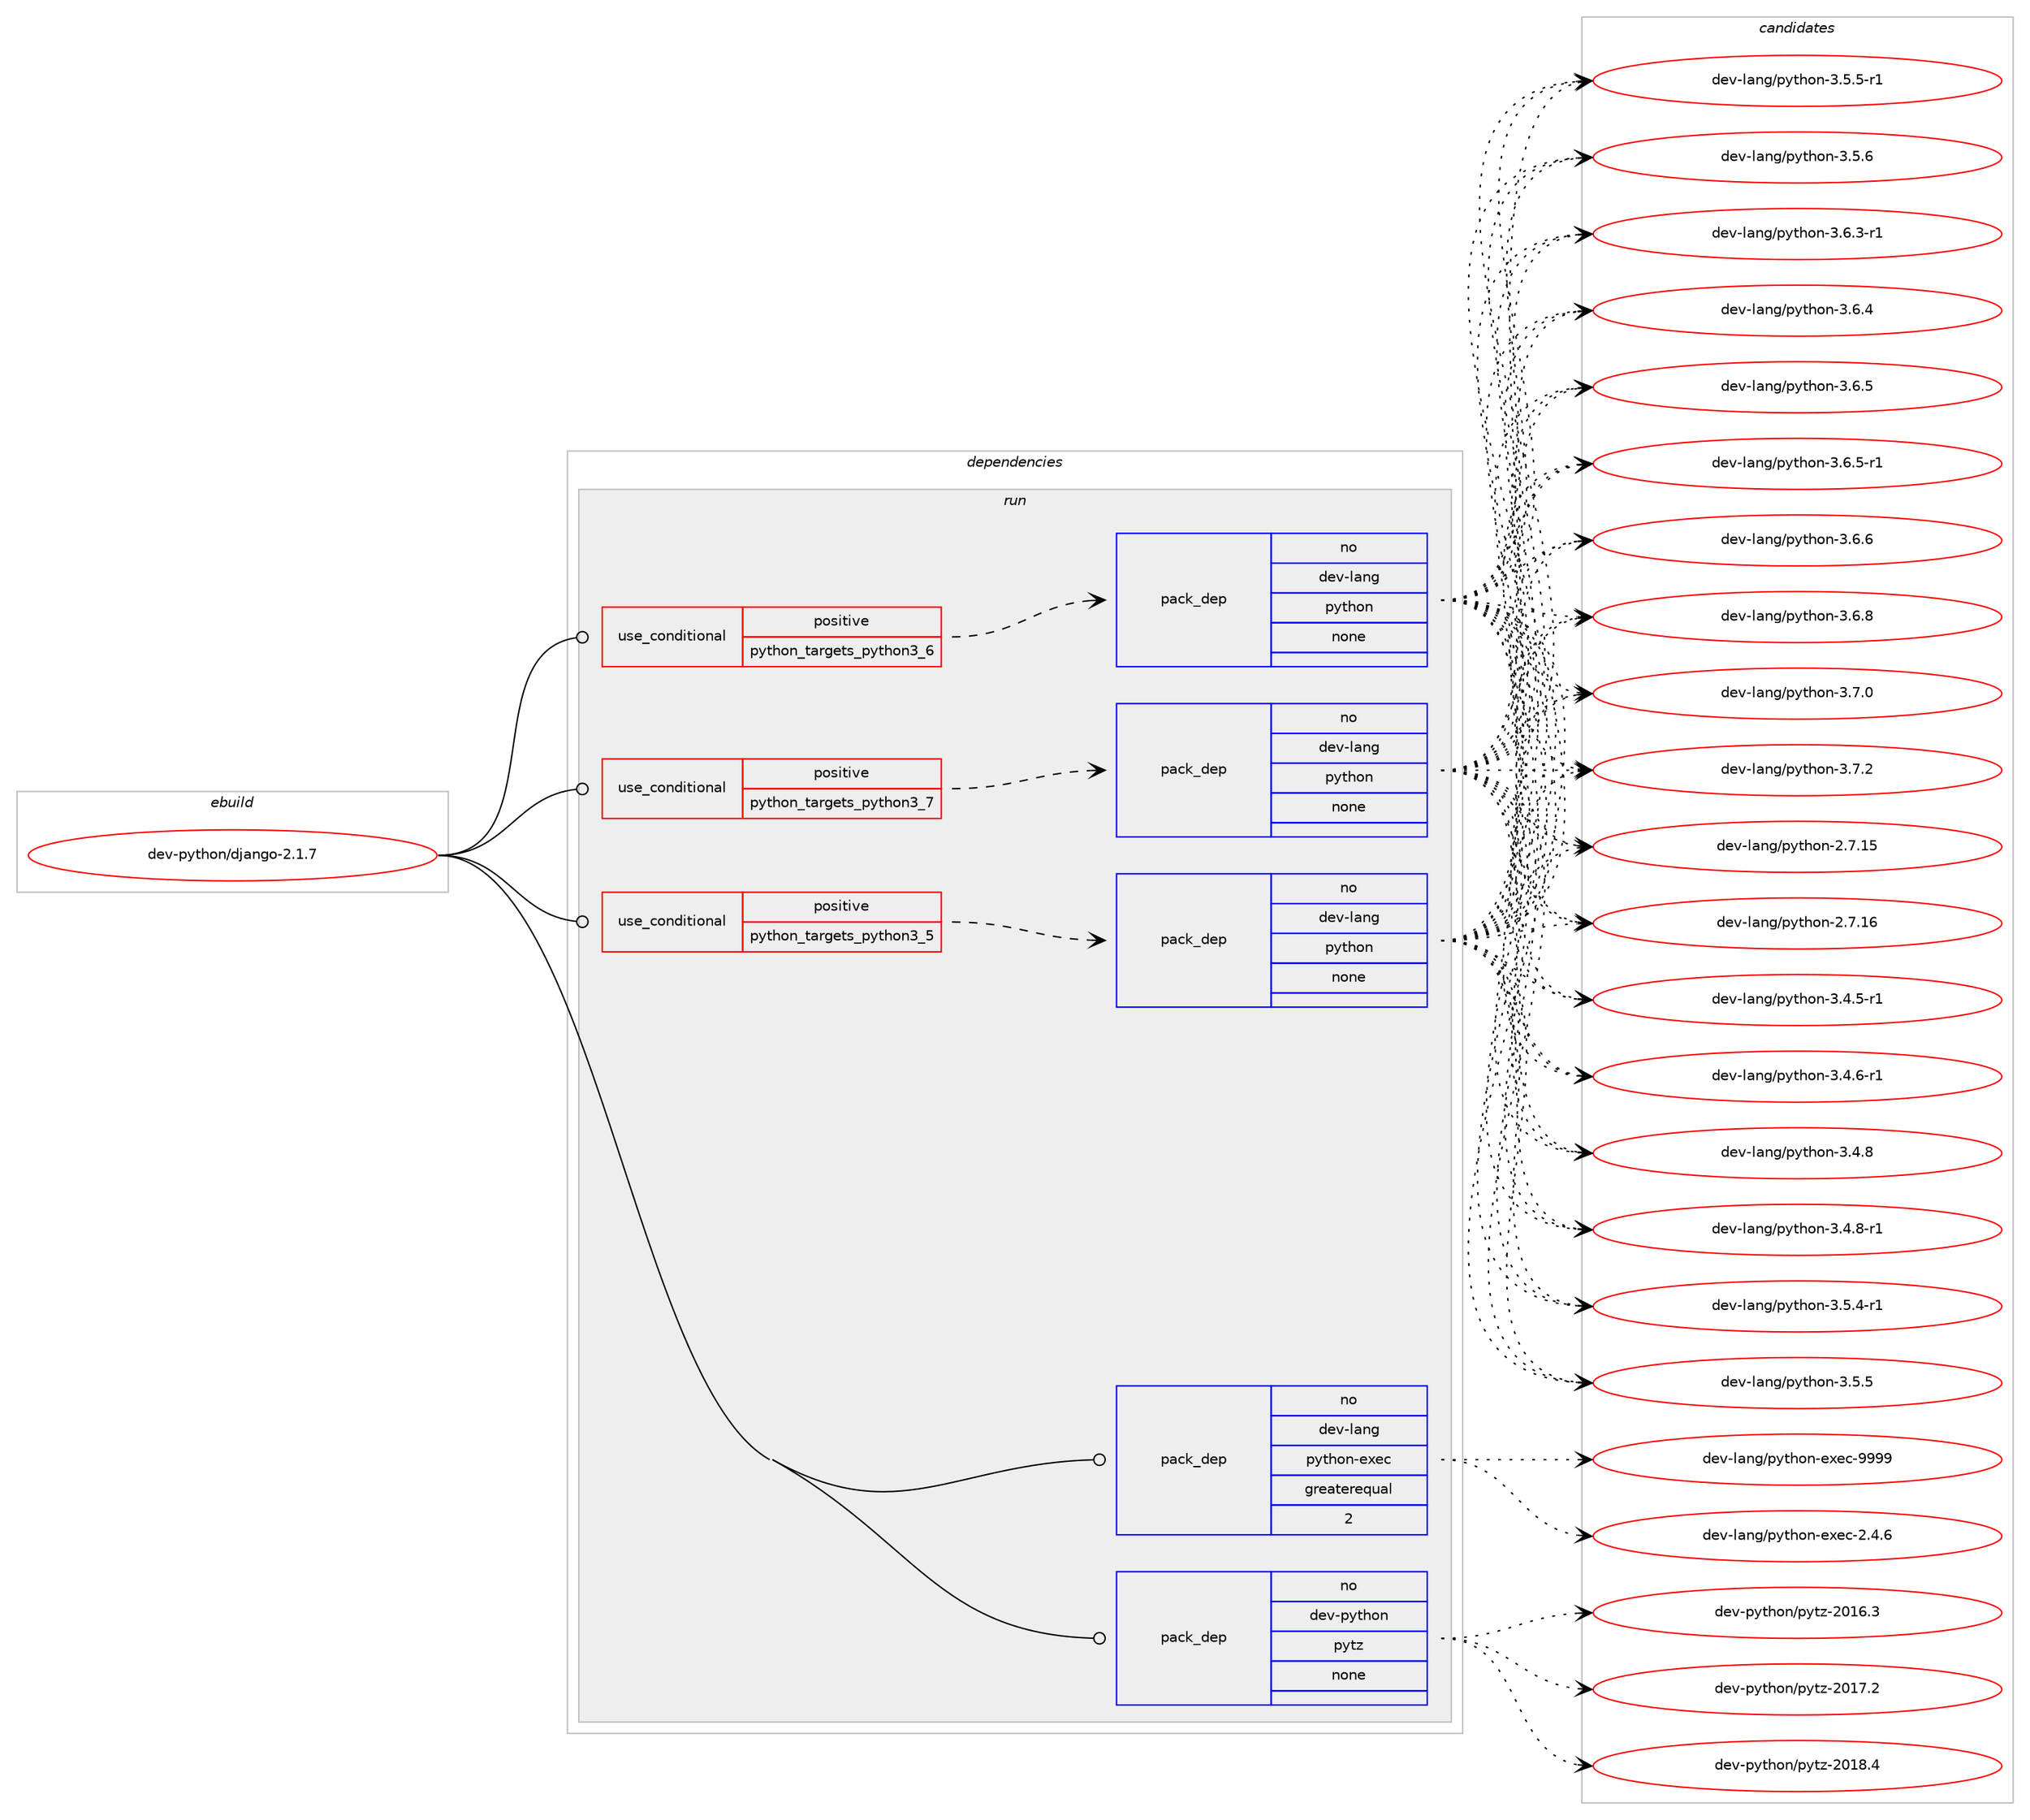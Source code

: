 digraph prolog {

# *************
# Graph options
# *************

newrank=true;
concentrate=true;
compound=true;
graph [rankdir=LR,fontname=Helvetica,fontsize=10,ranksep=1.5];#, ranksep=2.5, nodesep=0.2];
edge  [arrowhead=vee];
node  [fontname=Helvetica,fontsize=10];

# **********
# The ebuild
# **********

subgraph cluster_leftcol {
color=gray;
rank=same;
label=<<i>ebuild</i>>;
id [label="dev-python/django-2.1.7", color=red, width=4, href="../dev-python/django-2.1.7.svg"];
}

# ****************
# The dependencies
# ****************

subgraph cluster_midcol {
color=gray;
label=<<i>dependencies</i>>;
subgraph cluster_compile {
fillcolor="#eeeeee";
style=filled;
label=<<i>compile</i>>;
}
subgraph cluster_compileandrun {
fillcolor="#eeeeee";
style=filled;
label=<<i>compile and run</i>>;
}
subgraph cluster_run {
fillcolor="#eeeeee";
style=filled;
label=<<i>run</i>>;
subgraph cond373315 {
dependency1406096 [label=<<TABLE BORDER="0" CELLBORDER="1" CELLSPACING="0" CELLPADDING="4"><TR><TD ROWSPAN="3" CELLPADDING="10">use_conditional</TD></TR><TR><TD>positive</TD></TR><TR><TD>python_targets_python3_5</TD></TR></TABLE>>, shape=none, color=red];
subgraph pack1009525 {
dependency1406097 [label=<<TABLE BORDER="0" CELLBORDER="1" CELLSPACING="0" CELLPADDING="4" WIDTH="220"><TR><TD ROWSPAN="6" CELLPADDING="30">pack_dep</TD></TR><TR><TD WIDTH="110">no</TD></TR><TR><TD>dev-lang</TD></TR><TR><TD>python</TD></TR><TR><TD>none</TD></TR><TR><TD></TD></TR></TABLE>>, shape=none, color=blue];
}
dependency1406096:e -> dependency1406097:w [weight=20,style="dashed",arrowhead="vee"];
}
id:e -> dependency1406096:w [weight=20,style="solid",arrowhead="odot"];
subgraph cond373316 {
dependency1406098 [label=<<TABLE BORDER="0" CELLBORDER="1" CELLSPACING="0" CELLPADDING="4"><TR><TD ROWSPAN="3" CELLPADDING="10">use_conditional</TD></TR><TR><TD>positive</TD></TR><TR><TD>python_targets_python3_6</TD></TR></TABLE>>, shape=none, color=red];
subgraph pack1009526 {
dependency1406099 [label=<<TABLE BORDER="0" CELLBORDER="1" CELLSPACING="0" CELLPADDING="4" WIDTH="220"><TR><TD ROWSPAN="6" CELLPADDING="30">pack_dep</TD></TR><TR><TD WIDTH="110">no</TD></TR><TR><TD>dev-lang</TD></TR><TR><TD>python</TD></TR><TR><TD>none</TD></TR><TR><TD></TD></TR></TABLE>>, shape=none, color=blue];
}
dependency1406098:e -> dependency1406099:w [weight=20,style="dashed",arrowhead="vee"];
}
id:e -> dependency1406098:w [weight=20,style="solid",arrowhead="odot"];
subgraph cond373317 {
dependency1406100 [label=<<TABLE BORDER="0" CELLBORDER="1" CELLSPACING="0" CELLPADDING="4"><TR><TD ROWSPAN="3" CELLPADDING="10">use_conditional</TD></TR><TR><TD>positive</TD></TR><TR><TD>python_targets_python3_7</TD></TR></TABLE>>, shape=none, color=red];
subgraph pack1009527 {
dependency1406101 [label=<<TABLE BORDER="0" CELLBORDER="1" CELLSPACING="0" CELLPADDING="4" WIDTH="220"><TR><TD ROWSPAN="6" CELLPADDING="30">pack_dep</TD></TR><TR><TD WIDTH="110">no</TD></TR><TR><TD>dev-lang</TD></TR><TR><TD>python</TD></TR><TR><TD>none</TD></TR><TR><TD></TD></TR></TABLE>>, shape=none, color=blue];
}
dependency1406100:e -> dependency1406101:w [weight=20,style="dashed",arrowhead="vee"];
}
id:e -> dependency1406100:w [weight=20,style="solid",arrowhead="odot"];
subgraph pack1009528 {
dependency1406102 [label=<<TABLE BORDER="0" CELLBORDER="1" CELLSPACING="0" CELLPADDING="4" WIDTH="220"><TR><TD ROWSPAN="6" CELLPADDING="30">pack_dep</TD></TR><TR><TD WIDTH="110">no</TD></TR><TR><TD>dev-lang</TD></TR><TR><TD>python-exec</TD></TR><TR><TD>greaterequal</TD></TR><TR><TD>2</TD></TR></TABLE>>, shape=none, color=blue];
}
id:e -> dependency1406102:w [weight=20,style="solid",arrowhead="odot"];
subgraph pack1009529 {
dependency1406103 [label=<<TABLE BORDER="0" CELLBORDER="1" CELLSPACING="0" CELLPADDING="4" WIDTH="220"><TR><TD ROWSPAN="6" CELLPADDING="30">pack_dep</TD></TR><TR><TD WIDTH="110">no</TD></TR><TR><TD>dev-python</TD></TR><TR><TD>pytz</TD></TR><TR><TD>none</TD></TR><TR><TD></TD></TR></TABLE>>, shape=none, color=blue];
}
id:e -> dependency1406103:w [weight=20,style="solid",arrowhead="odot"];
}
}

# **************
# The candidates
# **************

subgraph cluster_choices {
rank=same;
color=gray;
label=<<i>candidates</i>>;

subgraph choice1009525 {
color=black;
nodesep=1;
choice10010111845108971101034711212111610411111045504655464953 [label="dev-lang/python-2.7.15", color=red, width=4,href="../dev-lang/python-2.7.15.svg"];
choice10010111845108971101034711212111610411111045504655464954 [label="dev-lang/python-2.7.16", color=red, width=4,href="../dev-lang/python-2.7.16.svg"];
choice1001011184510897110103471121211161041111104551465246534511449 [label="dev-lang/python-3.4.5-r1", color=red, width=4,href="../dev-lang/python-3.4.5-r1.svg"];
choice1001011184510897110103471121211161041111104551465246544511449 [label="dev-lang/python-3.4.6-r1", color=red, width=4,href="../dev-lang/python-3.4.6-r1.svg"];
choice100101118451089711010347112121116104111110455146524656 [label="dev-lang/python-3.4.8", color=red, width=4,href="../dev-lang/python-3.4.8.svg"];
choice1001011184510897110103471121211161041111104551465246564511449 [label="dev-lang/python-3.4.8-r1", color=red, width=4,href="../dev-lang/python-3.4.8-r1.svg"];
choice1001011184510897110103471121211161041111104551465346524511449 [label="dev-lang/python-3.5.4-r1", color=red, width=4,href="../dev-lang/python-3.5.4-r1.svg"];
choice100101118451089711010347112121116104111110455146534653 [label="dev-lang/python-3.5.5", color=red, width=4,href="../dev-lang/python-3.5.5.svg"];
choice1001011184510897110103471121211161041111104551465346534511449 [label="dev-lang/python-3.5.5-r1", color=red, width=4,href="../dev-lang/python-3.5.5-r1.svg"];
choice100101118451089711010347112121116104111110455146534654 [label="dev-lang/python-3.5.6", color=red, width=4,href="../dev-lang/python-3.5.6.svg"];
choice1001011184510897110103471121211161041111104551465446514511449 [label="dev-lang/python-3.6.3-r1", color=red, width=4,href="../dev-lang/python-3.6.3-r1.svg"];
choice100101118451089711010347112121116104111110455146544652 [label="dev-lang/python-3.6.4", color=red, width=4,href="../dev-lang/python-3.6.4.svg"];
choice100101118451089711010347112121116104111110455146544653 [label="dev-lang/python-3.6.5", color=red, width=4,href="../dev-lang/python-3.6.5.svg"];
choice1001011184510897110103471121211161041111104551465446534511449 [label="dev-lang/python-3.6.5-r1", color=red, width=4,href="../dev-lang/python-3.6.5-r1.svg"];
choice100101118451089711010347112121116104111110455146544654 [label="dev-lang/python-3.6.6", color=red, width=4,href="../dev-lang/python-3.6.6.svg"];
choice100101118451089711010347112121116104111110455146544656 [label="dev-lang/python-3.6.8", color=red, width=4,href="../dev-lang/python-3.6.8.svg"];
choice100101118451089711010347112121116104111110455146554648 [label="dev-lang/python-3.7.0", color=red, width=4,href="../dev-lang/python-3.7.0.svg"];
choice100101118451089711010347112121116104111110455146554650 [label="dev-lang/python-3.7.2", color=red, width=4,href="../dev-lang/python-3.7.2.svg"];
dependency1406097:e -> choice10010111845108971101034711212111610411111045504655464953:w [style=dotted,weight="100"];
dependency1406097:e -> choice10010111845108971101034711212111610411111045504655464954:w [style=dotted,weight="100"];
dependency1406097:e -> choice1001011184510897110103471121211161041111104551465246534511449:w [style=dotted,weight="100"];
dependency1406097:e -> choice1001011184510897110103471121211161041111104551465246544511449:w [style=dotted,weight="100"];
dependency1406097:e -> choice100101118451089711010347112121116104111110455146524656:w [style=dotted,weight="100"];
dependency1406097:e -> choice1001011184510897110103471121211161041111104551465246564511449:w [style=dotted,weight="100"];
dependency1406097:e -> choice1001011184510897110103471121211161041111104551465346524511449:w [style=dotted,weight="100"];
dependency1406097:e -> choice100101118451089711010347112121116104111110455146534653:w [style=dotted,weight="100"];
dependency1406097:e -> choice1001011184510897110103471121211161041111104551465346534511449:w [style=dotted,weight="100"];
dependency1406097:e -> choice100101118451089711010347112121116104111110455146534654:w [style=dotted,weight="100"];
dependency1406097:e -> choice1001011184510897110103471121211161041111104551465446514511449:w [style=dotted,weight="100"];
dependency1406097:e -> choice100101118451089711010347112121116104111110455146544652:w [style=dotted,weight="100"];
dependency1406097:e -> choice100101118451089711010347112121116104111110455146544653:w [style=dotted,weight="100"];
dependency1406097:e -> choice1001011184510897110103471121211161041111104551465446534511449:w [style=dotted,weight="100"];
dependency1406097:e -> choice100101118451089711010347112121116104111110455146544654:w [style=dotted,weight="100"];
dependency1406097:e -> choice100101118451089711010347112121116104111110455146544656:w [style=dotted,weight="100"];
dependency1406097:e -> choice100101118451089711010347112121116104111110455146554648:w [style=dotted,weight="100"];
dependency1406097:e -> choice100101118451089711010347112121116104111110455146554650:w [style=dotted,weight="100"];
}
subgraph choice1009526 {
color=black;
nodesep=1;
choice10010111845108971101034711212111610411111045504655464953 [label="dev-lang/python-2.7.15", color=red, width=4,href="../dev-lang/python-2.7.15.svg"];
choice10010111845108971101034711212111610411111045504655464954 [label="dev-lang/python-2.7.16", color=red, width=4,href="../dev-lang/python-2.7.16.svg"];
choice1001011184510897110103471121211161041111104551465246534511449 [label="dev-lang/python-3.4.5-r1", color=red, width=4,href="../dev-lang/python-3.4.5-r1.svg"];
choice1001011184510897110103471121211161041111104551465246544511449 [label="dev-lang/python-3.4.6-r1", color=red, width=4,href="../dev-lang/python-3.4.6-r1.svg"];
choice100101118451089711010347112121116104111110455146524656 [label="dev-lang/python-3.4.8", color=red, width=4,href="../dev-lang/python-3.4.8.svg"];
choice1001011184510897110103471121211161041111104551465246564511449 [label="dev-lang/python-3.4.8-r1", color=red, width=4,href="../dev-lang/python-3.4.8-r1.svg"];
choice1001011184510897110103471121211161041111104551465346524511449 [label="dev-lang/python-3.5.4-r1", color=red, width=4,href="../dev-lang/python-3.5.4-r1.svg"];
choice100101118451089711010347112121116104111110455146534653 [label="dev-lang/python-3.5.5", color=red, width=4,href="../dev-lang/python-3.5.5.svg"];
choice1001011184510897110103471121211161041111104551465346534511449 [label="dev-lang/python-3.5.5-r1", color=red, width=4,href="../dev-lang/python-3.5.5-r1.svg"];
choice100101118451089711010347112121116104111110455146534654 [label="dev-lang/python-3.5.6", color=red, width=4,href="../dev-lang/python-3.5.6.svg"];
choice1001011184510897110103471121211161041111104551465446514511449 [label="dev-lang/python-3.6.3-r1", color=red, width=4,href="../dev-lang/python-3.6.3-r1.svg"];
choice100101118451089711010347112121116104111110455146544652 [label="dev-lang/python-3.6.4", color=red, width=4,href="../dev-lang/python-3.6.4.svg"];
choice100101118451089711010347112121116104111110455146544653 [label="dev-lang/python-3.6.5", color=red, width=4,href="../dev-lang/python-3.6.5.svg"];
choice1001011184510897110103471121211161041111104551465446534511449 [label="dev-lang/python-3.6.5-r1", color=red, width=4,href="../dev-lang/python-3.6.5-r1.svg"];
choice100101118451089711010347112121116104111110455146544654 [label="dev-lang/python-3.6.6", color=red, width=4,href="../dev-lang/python-3.6.6.svg"];
choice100101118451089711010347112121116104111110455146544656 [label="dev-lang/python-3.6.8", color=red, width=4,href="../dev-lang/python-3.6.8.svg"];
choice100101118451089711010347112121116104111110455146554648 [label="dev-lang/python-3.7.0", color=red, width=4,href="../dev-lang/python-3.7.0.svg"];
choice100101118451089711010347112121116104111110455146554650 [label="dev-lang/python-3.7.2", color=red, width=4,href="../dev-lang/python-3.7.2.svg"];
dependency1406099:e -> choice10010111845108971101034711212111610411111045504655464953:w [style=dotted,weight="100"];
dependency1406099:e -> choice10010111845108971101034711212111610411111045504655464954:w [style=dotted,weight="100"];
dependency1406099:e -> choice1001011184510897110103471121211161041111104551465246534511449:w [style=dotted,weight="100"];
dependency1406099:e -> choice1001011184510897110103471121211161041111104551465246544511449:w [style=dotted,weight="100"];
dependency1406099:e -> choice100101118451089711010347112121116104111110455146524656:w [style=dotted,weight="100"];
dependency1406099:e -> choice1001011184510897110103471121211161041111104551465246564511449:w [style=dotted,weight="100"];
dependency1406099:e -> choice1001011184510897110103471121211161041111104551465346524511449:w [style=dotted,weight="100"];
dependency1406099:e -> choice100101118451089711010347112121116104111110455146534653:w [style=dotted,weight="100"];
dependency1406099:e -> choice1001011184510897110103471121211161041111104551465346534511449:w [style=dotted,weight="100"];
dependency1406099:e -> choice100101118451089711010347112121116104111110455146534654:w [style=dotted,weight="100"];
dependency1406099:e -> choice1001011184510897110103471121211161041111104551465446514511449:w [style=dotted,weight="100"];
dependency1406099:e -> choice100101118451089711010347112121116104111110455146544652:w [style=dotted,weight="100"];
dependency1406099:e -> choice100101118451089711010347112121116104111110455146544653:w [style=dotted,weight="100"];
dependency1406099:e -> choice1001011184510897110103471121211161041111104551465446534511449:w [style=dotted,weight="100"];
dependency1406099:e -> choice100101118451089711010347112121116104111110455146544654:w [style=dotted,weight="100"];
dependency1406099:e -> choice100101118451089711010347112121116104111110455146544656:w [style=dotted,weight="100"];
dependency1406099:e -> choice100101118451089711010347112121116104111110455146554648:w [style=dotted,weight="100"];
dependency1406099:e -> choice100101118451089711010347112121116104111110455146554650:w [style=dotted,weight="100"];
}
subgraph choice1009527 {
color=black;
nodesep=1;
choice10010111845108971101034711212111610411111045504655464953 [label="dev-lang/python-2.7.15", color=red, width=4,href="../dev-lang/python-2.7.15.svg"];
choice10010111845108971101034711212111610411111045504655464954 [label="dev-lang/python-2.7.16", color=red, width=4,href="../dev-lang/python-2.7.16.svg"];
choice1001011184510897110103471121211161041111104551465246534511449 [label="dev-lang/python-3.4.5-r1", color=red, width=4,href="../dev-lang/python-3.4.5-r1.svg"];
choice1001011184510897110103471121211161041111104551465246544511449 [label="dev-lang/python-3.4.6-r1", color=red, width=4,href="../dev-lang/python-3.4.6-r1.svg"];
choice100101118451089711010347112121116104111110455146524656 [label="dev-lang/python-3.4.8", color=red, width=4,href="../dev-lang/python-3.4.8.svg"];
choice1001011184510897110103471121211161041111104551465246564511449 [label="dev-lang/python-3.4.8-r1", color=red, width=4,href="../dev-lang/python-3.4.8-r1.svg"];
choice1001011184510897110103471121211161041111104551465346524511449 [label="dev-lang/python-3.5.4-r1", color=red, width=4,href="../dev-lang/python-3.5.4-r1.svg"];
choice100101118451089711010347112121116104111110455146534653 [label="dev-lang/python-3.5.5", color=red, width=4,href="../dev-lang/python-3.5.5.svg"];
choice1001011184510897110103471121211161041111104551465346534511449 [label="dev-lang/python-3.5.5-r1", color=red, width=4,href="../dev-lang/python-3.5.5-r1.svg"];
choice100101118451089711010347112121116104111110455146534654 [label="dev-lang/python-3.5.6", color=red, width=4,href="../dev-lang/python-3.5.6.svg"];
choice1001011184510897110103471121211161041111104551465446514511449 [label="dev-lang/python-3.6.3-r1", color=red, width=4,href="../dev-lang/python-3.6.3-r1.svg"];
choice100101118451089711010347112121116104111110455146544652 [label="dev-lang/python-3.6.4", color=red, width=4,href="../dev-lang/python-3.6.4.svg"];
choice100101118451089711010347112121116104111110455146544653 [label="dev-lang/python-3.6.5", color=red, width=4,href="../dev-lang/python-3.6.5.svg"];
choice1001011184510897110103471121211161041111104551465446534511449 [label="dev-lang/python-3.6.5-r1", color=red, width=4,href="../dev-lang/python-3.6.5-r1.svg"];
choice100101118451089711010347112121116104111110455146544654 [label="dev-lang/python-3.6.6", color=red, width=4,href="../dev-lang/python-3.6.6.svg"];
choice100101118451089711010347112121116104111110455146544656 [label="dev-lang/python-3.6.8", color=red, width=4,href="../dev-lang/python-3.6.8.svg"];
choice100101118451089711010347112121116104111110455146554648 [label="dev-lang/python-3.7.0", color=red, width=4,href="../dev-lang/python-3.7.0.svg"];
choice100101118451089711010347112121116104111110455146554650 [label="dev-lang/python-3.7.2", color=red, width=4,href="../dev-lang/python-3.7.2.svg"];
dependency1406101:e -> choice10010111845108971101034711212111610411111045504655464953:w [style=dotted,weight="100"];
dependency1406101:e -> choice10010111845108971101034711212111610411111045504655464954:w [style=dotted,weight="100"];
dependency1406101:e -> choice1001011184510897110103471121211161041111104551465246534511449:w [style=dotted,weight="100"];
dependency1406101:e -> choice1001011184510897110103471121211161041111104551465246544511449:w [style=dotted,weight="100"];
dependency1406101:e -> choice100101118451089711010347112121116104111110455146524656:w [style=dotted,weight="100"];
dependency1406101:e -> choice1001011184510897110103471121211161041111104551465246564511449:w [style=dotted,weight="100"];
dependency1406101:e -> choice1001011184510897110103471121211161041111104551465346524511449:w [style=dotted,weight="100"];
dependency1406101:e -> choice100101118451089711010347112121116104111110455146534653:w [style=dotted,weight="100"];
dependency1406101:e -> choice1001011184510897110103471121211161041111104551465346534511449:w [style=dotted,weight="100"];
dependency1406101:e -> choice100101118451089711010347112121116104111110455146534654:w [style=dotted,weight="100"];
dependency1406101:e -> choice1001011184510897110103471121211161041111104551465446514511449:w [style=dotted,weight="100"];
dependency1406101:e -> choice100101118451089711010347112121116104111110455146544652:w [style=dotted,weight="100"];
dependency1406101:e -> choice100101118451089711010347112121116104111110455146544653:w [style=dotted,weight="100"];
dependency1406101:e -> choice1001011184510897110103471121211161041111104551465446534511449:w [style=dotted,weight="100"];
dependency1406101:e -> choice100101118451089711010347112121116104111110455146544654:w [style=dotted,weight="100"];
dependency1406101:e -> choice100101118451089711010347112121116104111110455146544656:w [style=dotted,weight="100"];
dependency1406101:e -> choice100101118451089711010347112121116104111110455146554648:w [style=dotted,weight="100"];
dependency1406101:e -> choice100101118451089711010347112121116104111110455146554650:w [style=dotted,weight="100"];
}
subgraph choice1009528 {
color=black;
nodesep=1;
choice1001011184510897110103471121211161041111104510112010199455046524654 [label="dev-lang/python-exec-2.4.6", color=red, width=4,href="../dev-lang/python-exec-2.4.6.svg"];
choice10010111845108971101034711212111610411111045101120101994557575757 [label="dev-lang/python-exec-9999", color=red, width=4,href="../dev-lang/python-exec-9999.svg"];
dependency1406102:e -> choice1001011184510897110103471121211161041111104510112010199455046524654:w [style=dotted,weight="100"];
dependency1406102:e -> choice10010111845108971101034711212111610411111045101120101994557575757:w [style=dotted,weight="100"];
}
subgraph choice1009529 {
color=black;
nodesep=1;
choice100101118451121211161041111104711212111612245504849544651 [label="dev-python/pytz-2016.3", color=red, width=4,href="../dev-python/pytz-2016.3.svg"];
choice100101118451121211161041111104711212111612245504849554650 [label="dev-python/pytz-2017.2", color=red, width=4,href="../dev-python/pytz-2017.2.svg"];
choice100101118451121211161041111104711212111612245504849564652 [label="dev-python/pytz-2018.4", color=red, width=4,href="../dev-python/pytz-2018.4.svg"];
dependency1406103:e -> choice100101118451121211161041111104711212111612245504849544651:w [style=dotted,weight="100"];
dependency1406103:e -> choice100101118451121211161041111104711212111612245504849554650:w [style=dotted,weight="100"];
dependency1406103:e -> choice100101118451121211161041111104711212111612245504849564652:w [style=dotted,weight="100"];
}
}

}
